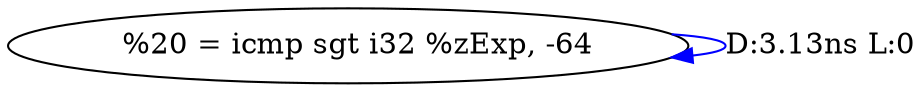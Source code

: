 digraph {
Node0x39179f0[label="  %20 = icmp sgt i32 %zExp, -64"];
Node0x39179f0 -> Node0x39179f0[label="D:3.13ns L:0",color=blue];
}
